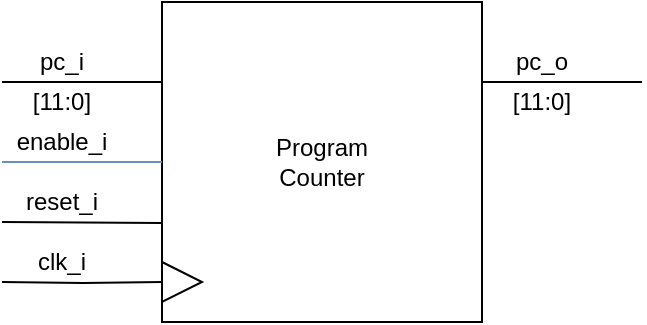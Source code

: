 <mxfile version="13.0.3" type="device"><diagram id="MAhsXkAjc6WJQRf663dj" name="Page-1"><mxGraphModel dx="905" dy="672" grid="1" gridSize="10" guides="1" tooltips="1" connect="1" arrows="1" fold="1" page="1" pageScale="1" pageWidth="827" pageHeight="1169" math="0" shadow="0"><root><mxCell id="0"/><mxCell id="1" parent="0"/><mxCell id="3UG2mFf69XHds-adJiLd-1" value="Program&lt;br&gt;Counter" style="rounded=0;whiteSpace=wrap;html=1;" parent="1" vertex="1"><mxGeometry x="240" y="160" width="160" height="160" as="geometry"/></mxCell><mxCell id="3UG2mFf69XHds-adJiLd-6" style="edgeStyle=orthogonalEdgeStyle;rounded=0;orthogonalLoop=1;jettySize=auto;html=1;endArrow=none;endFill=0;" parent="1" edge="1"><mxGeometry relative="1" as="geometry"><mxPoint x="240" y="200" as="targetPoint"/><mxPoint x="160" y="200" as="sourcePoint"/><Array as="points"/></mxGeometry></mxCell><mxCell id="3UG2mFf69XHds-adJiLd-7" value="pc_i" style="text;html=1;strokeColor=none;fillColor=none;align=center;verticalAlign=middle;whiteSpace=wrap;rounded=0;" parent="1" vertex="1"><mxGeometry x="160" y="180" width="60" height="20" as="geometry"/></mxCell><mxCell id="3UG2mFf69XHds-adJiLd-8" value="[11:0]" style="text;html=1;strokeColor=none;fillColor=none;align=center;verticalAlign=middle;whiteSpace=wrap;rounded=0;" parent="1" vertex="1"><mxGeometry x="160" y="200" width="60" height="20" as="geometry"/></mxCell><mxCell id="3UG2mFf69XHds-adJiLd-9" style="edgeStyle=orthogonalEdgeStyle;rounded=0;orthogonalLoop=1;jettySize=auto;html=1;endArrow=none;endFill=0;" parent="1" edge="1"><mxGeometry relative="1" as="geometry"><mxPoint x="480" y="200" as="targetPoint"/><mxPoint x="400" y="200" as="sourcePoint"/><Array as="points"/></mxGeometry></mxCell><mxCell id="3UG2mFf69XHds-adJiLd-10" value="pc_o" style="text;html=1;strokeColor=none;fillColor=none;align=center;verticalAlign=middle;whiteSpace=wrap;rounded=0;" parent="1" vertex="1"><mxGeometry x="400" y="180" width="60" height="20" as="geometry"/></mxCell><mxCell id="3UG2mFf69XHds-adJiLd-12" value="[11:0]" style="text;html=1;strokeColor=none;fillColor=none;align=center;verticalAlign=middle;whiteSpace=wrap;rounded=0;" parent="1" vertex="1"><mxGeometry x="400" y="200" width="60" height="20" as="geometry"/></mxCell><mxCell id="3UG2mFf69XHds-adJiLd-13" style="edgeStyle=orthogonalEdgeStyle;rounded=0;orthogonalLoop=1;jettySize=auto;html=1;endArrow=none;endFill=0;" parent="1" edge="1"><mxGeometry relative="1" as="geometry"><mxPoint x="240" y="270.48" as="targetPoint"/><mxPoint x="160" y="270" as="sourcePoint"/><Array as="points"><mxPoint x="240" y="270"/></Array></mxGeometry></mxCell><mxCell id="3UG2mFf69XHds-adJiLd-14" value="enable_i" style="text;html=1;strokeColor=none;fillColor=none;align=center;verticalAlign=middle;whiteSpace=wrap;rounded=0;" parent="1" vertex="1"><mxGeometry x="160" y="220" width="60" height="20" as="geometry"/></mxCell><mxCell id="3UG2mFf69XHds-adJiLd-15" style="edgeStyle=orthogonalEdgeStyle;rounded=0;orthogonalLoop=1;jettySize=auto;html=1;endArrow=none;endFill=0;" parent="1" target="3UG2mFf69XHds-adJiLd-20" edge="1"><mxGeometry relative="1" as="geometry"><mxPoint x="240" y="300" as="targetPoint"/><mxPoint x="160" y="300" as="sourcePoint"/><Array as="points"/></mxGeometry></mxCell><mxCell id="3UG2mFf69XHds-adJiLd-16" value="clk_i" style="text;html=1;strokeColor=none;fillColor=none;align=center;verticalAlign=middle;whiteSpace=wrap;rounded=0;" parent="1" vertex="1"><mxGeometry x="160" y="280" width="60" height="20" as="geometry"/></mxCell><mxCell id="3UG2mFf69XHds-adJiLd-17" style="edgeStyle=orthogonalEdgeStyle;rounded=0;orthogonalLoop=1;jettySize=auto;html=1;endArrow=none;endFill=0;fillColor=#dae8fc;strokeColor=#6c8ebf;" parent="1" edge="1"><mxGeometry relative="1" as="geometry"><mxPoint x="240" y="240.0" as="targetPoint"/><mxPoint x="160" y="240" as="sourcePoint"/><Array as="points"/></mxGeometry></mxCell><mxCell id="3UG2mFf69XHds-adJiLd-18" value="reset_i" style="text;html=1;strokeColor=none;fillColor=none;align=center;verticalAlign=middle;whiteSpace=wrap;rounded=0;" parent="1" vertex="1"><mxGeometry x="160" y="250" width="60" height="20" as="geometry"/></mxCell><mxCell id="3UG2mFf69XHds-adJiLd-20" value="" style="triangle;whiteSpace=wrap;html=1;" parent="1" vertex="1"><mxGeometry x="240" y="290" width="20" height="20" as="geometry"/></mxCell></root></mxGraphModel></diagram></mxfile>